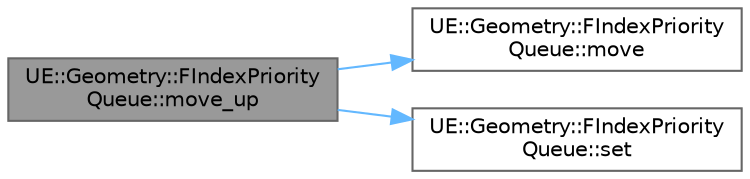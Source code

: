 digraph "UE::Geometry::FIndexPriorityQueue::move_up"
{
 // INTERACTIVE_SVG=YES
 // LATEX_PDF_SIZE
  bgcolor="transparent";
  edge [fontname=Helvetica,fontsize=10,labelfontname=Helvetica,labelfontsize=10];
  node [fontname=Helvetica,fontsize=10,shape=box,height=0.2,width=0.4];
  rankdir="LR";
  Node1 [id="Node000001",label="UE::Geometry::FIndexPriority\lQueue::move_up",height=0.2,width=0.4,color="gray40", fillcolor="grey60", style="filled", fontcolor="black",tooltip="move iNode up tree to correct position by iteratively swapping w/ parent"];
  Node1 -> Node2 [id="edge1_Node000001_Node000002",color="steelblue1",style="solid",tooltip=" "];
  Node2 [id="Node000002",label="UE::Geometry::FIndexPriority\lQueue::move",height=0.2,width=0.4,color="grey40", fillcolor="white", style="filled",URL="$dd/d00/classUE_1_1Geometry_1_1FIndexPriorityQueue.html#a44c06d0d570273e71d5c4f6d89be6c6f",tooltip="move node at iFrom to iTo"];
  Node1 -> Node3 [id="edge2_Node000001_Node000003",color="steelblue1",style="solid",tooltip=" "];
  Node3 [id="Node000003",label="UE::Geometry::FIndexPriority\lQueue::set",height=0.2,width=0.4,color="grey40", fillcolor="white", style="filled",URL="$dd/d00/classUE_1_1Geometry_1_1FIndexPriorityQueue.html#ac899d14d21d474891683fc265d09c7b1",tooltip="set node at iTo"];
}

